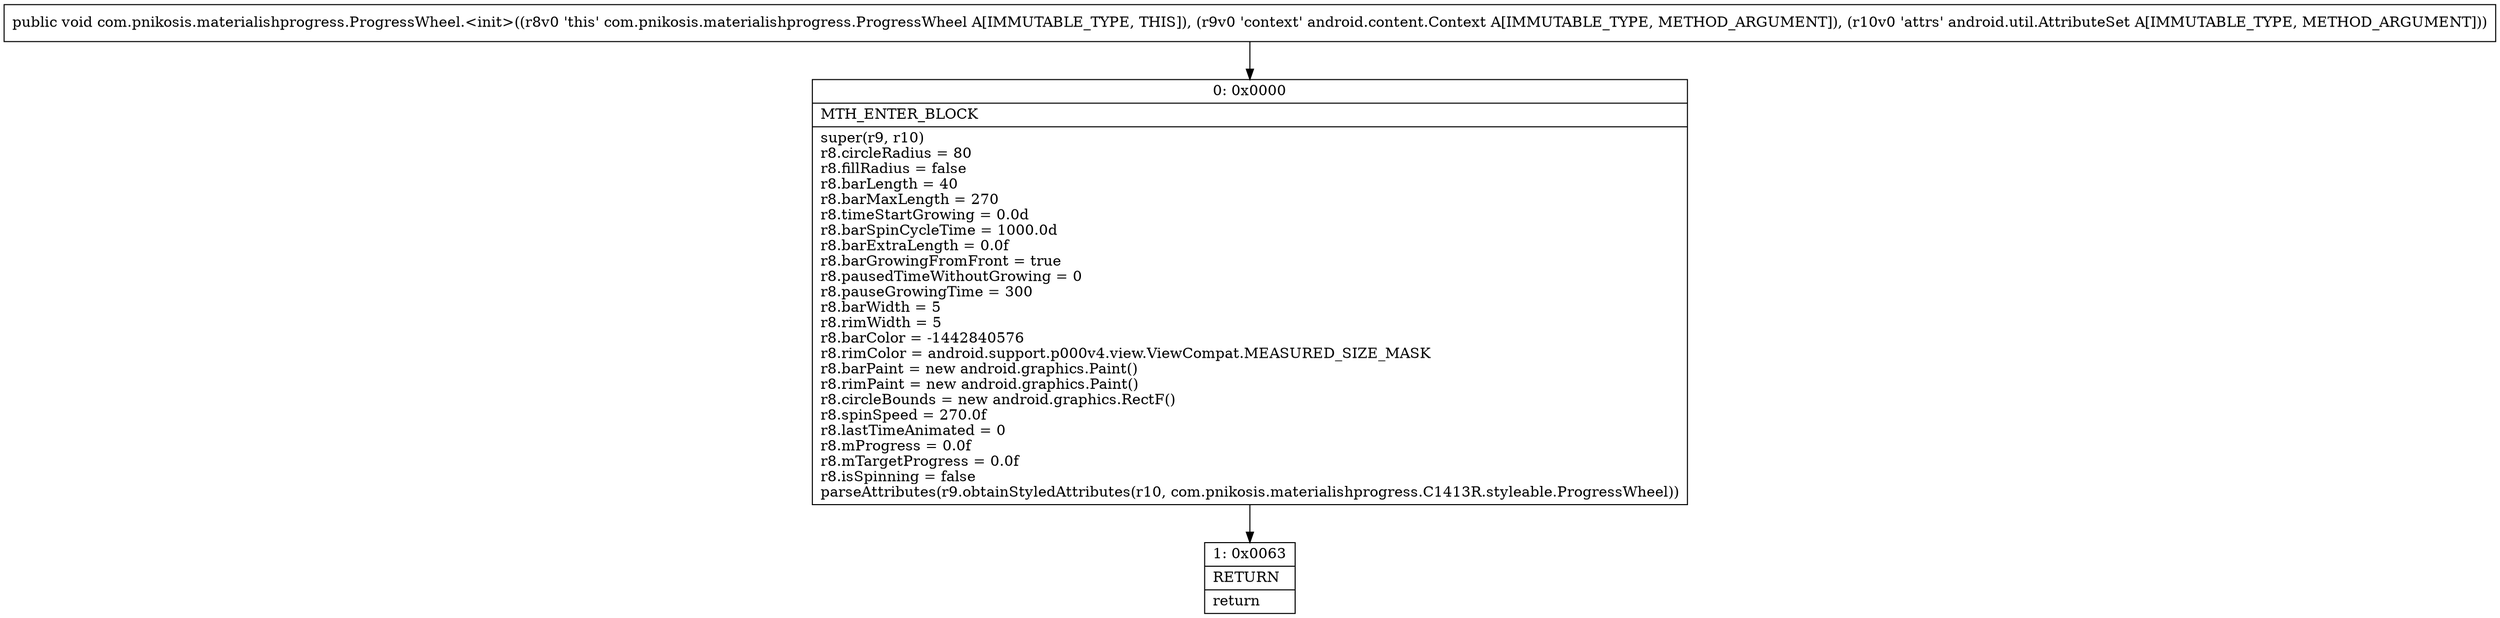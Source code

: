 digraph "CFG forcom.pnikosis.materialishprogress.ProgressWheel.\<init\>(Landroid\/content\/Context;Landroid\/util\/AttributeSet;)V" {
Node_0 [shape=record,label="{0\:\ 0x0000|MTH_ENTER_BLOCK\l|super(r9, r10)\lr8.circleRadius = 80\lr8.fillRadius = false\lr8.barLength = 40\lr8.barMaxLength = 270\lr8.timeStartGrowing = 0.0d\lr8.barSpinCycleTime = 1000.0d\lr8.barExtraLength = 0.0f\lr8.barGrowingFromFront = true\lr8.pausedTimeWithoutGrowing = 0\lr8.pauseGrowingTime = 300\lr8.barWidth = 5\lr8.rimWidth = 5\lr8.barColor = \-1442840576\lr8.rimColor = android.support.p000v4.view.ViewCompat.MEASURED_SIZE_MASK\lr8.barPaint = new android.graphics.Paint()\lr8.rimPaint = new android.graphics.Paint()\lr8.circleBounds = new android.graphics.RectF()\lr8.spinSpeed = 270.0f\lr8.lastTimeAnimated = 0\lr8.mProgress = 0.0f\lr8.mTargetProgress = 0.0f\lr8.isSpinning = false\lparseAttributes(r9.obtainStyledAttributes(r10, com.pnikosis.materialishprogress.C1413R.styleable.ProgressWheel))\l}"];
Node_1 [shape=record,label="{1\:\ 0x0063|RETURN\l|return\l}"];
MethodNode[shape=record,label="{public void com.pnikosis.materialishprogress.ProgressWheel.\<init\>((r8v0 'this' com.pnikosis.materialishprogress.ProgressWheel A[IMMUTABLE_TYPE, THIS]), (r9v0 'context' android.content.Context A[IMMUTABLE_TYPE, METHOD_ARGUMENT]), (r10v0 'attrs' android.util.AttributeSet A[IMMUTABLE_TYPE, METHOD_ARGUMENT])) }"];
MethodNode -> Node_0;
Node_0 -> Node_1;
}

